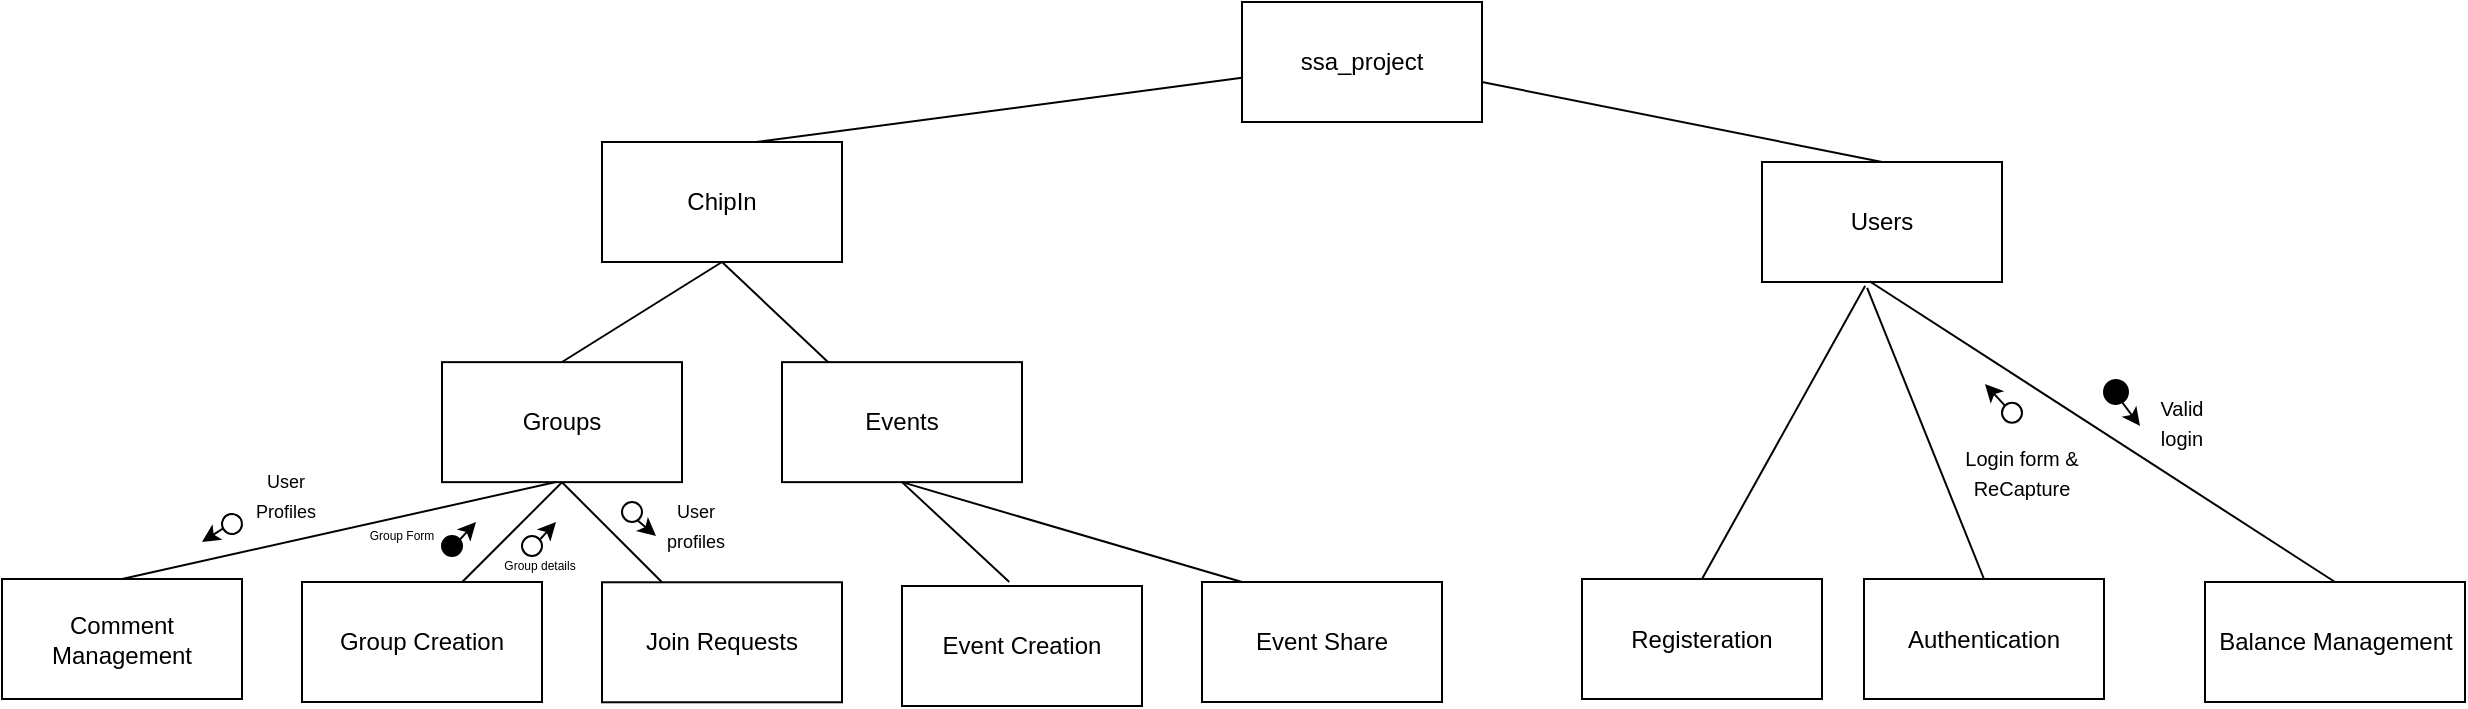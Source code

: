 <mxfile version="24.9.1">
  <diagram name="Page-1" id="F0x61UBy74klwsJbcUI1">
    <mxGraphModel dx="2163" dy="791" grid="1" gridSize="10" guides="1" tooltips="1" connect="1" arrows="1" fold="1" page="1" pageScale="1" pageWidth="827" pageHeight="1169" math="0" shadow="0">
      <root>
        <mxCell id="0" />
        <mxCell id="1" parent="0" />
        <mxCell id="L8NSSJwV17tFGSihtROY-1" value="ssa_project" style="rounded=0;whiteSpace=wrap;html=1;" parent="1" vertex="1">
          <mxGeometry x="870" y="80" width="120" height="60" as="geometry" />
        </mxCell>
        <mxCell id="L8NSSJwV17tFGSihtROY-7" value="Users" style="rounded=0;whiteSpace=wrap;html=1;" parent="1" vertex="1">
          <mxGeometry x="1130" y="160" width="120" height="60" as="geometry" />
        </mxCell>
        <mxCell id="L8NSSJwV17tFGSihtROY-8" value="ChipIn" style="rounded=0;whiteSpace=wrap;html=1;" parent="1" vertex="1">
          <mxGeometry x="550" y="150" width="120" height="60" as="geometry" />
        </mxCell>
        <mxCell id="L8NSSJwV17tFGSihtROY-9" value="Registeration" style="rounded=0;whiteSpace=wrap;html=1;" parent="1" vertex="1">
          <mxGeometry x="1040" y="368.5" width="120" height="60" as="geometry" />
        </mxCell>
        <mxCell id="L8NSSJwV17tFGSihtROY-10" value="Authentication" style="rounded=0;whiteSpace=wrap;html=1;" parent="1" vertex="1">
          <mxGeometry x="1181" y="368.5" width="120" height="60" as="geometry" />
        </mxCell>
        <mxCell id="L8NSSJwV17tFGSihtROY-11" value="" style="endArrow=none;html=1;rounded=0;entryX=0.5;entryY=1;entryDx=0;entryDy=0;" parent="1" target="L8NSSJwV17tFGSihtROY-8" edge="1">
          <mxGeometry width="50" height="50" relative="1" as="geometry">
            <mxPoint x="530" y="260" as="sourcePoint" />
            <mxPoint x="510" y="210" as="targetPoint" />
          </mxGeometry>
        </mxCell>
        <mxCell id="L8NSSJwV17tFGSihtROY-12" value="Groups" style="rounded=0;whiteSpace=wrap;html=1;" parent="1" vertex="1">
          <mxGeometry x="470" y="260.07" width="120" height="60" as="geometry" />
        </mxCell>
        <mxCell id="L8NSSJwV17tFGSihtROY-21" value="Group Creation" style="rounded=0;whiteSpace=wrap;html=1;" parent="1" vertex="1">
          <mxGeometry x="400" y="370" width="120" height="60" as="geometry" />
        </mxCell>
        <mxCell id="L8NSSJwV17tFGSihtROY-22" value="Join Requests" style="rounded=0;whiteSpace=wrap;html=1;" parent="1" vertex="1">
          <mxGeometry x="550" y="370.14" width="120" height="60" as="geometry" />
        </mxCell>
        <mxCell id="L8NSSJwV17tFGSihtROY-18" value="" style="endArrow=none;html=1;rounded=0;" parent="1" edge="1">
          <mxGeometry width="50" height="50" relative="1" as="geometry">
            <mxPoint x="480" y="370.14" as="sourcePoint" />
            <mxPoint x="530" y="320.14" as="targetPoint" />
          </mxGeometry>
        </mxCell>
        <mxCell id="L8NSSJwV17tFGSihtROY-19" value="" style="endArrow=none;html=1;rounded=0;" parent="1" edge="1">
          <mxGeometry width="50" height="50" relative="1" as="geometry">
            <mxPoint x="530" y="320.14" as="sourcePoint" />
            <mxPoint x="580" y="370.14" as="targetPoint" />
          </mxGeometry>
        </mxCell>
        <mxCell id="L8NSSJwV17tFGSihtROY-40" value="" style="group;rotation=0;" parent="1" vertex="1" connectable="0">
          <mxGeometry x="470" y="340" width="17" height="17" as="geometry" />
        </mxCell>
        <mxCell id="L8NSSJwV17tFGSihtROY-41" value="" style="ellipse;whiteSpace=wrap;html=1;aspect=fixed;fillColor=#000000;rotation=0;" parent="L8NSSJwV17tFGSihtROY-40" vertex="1">
          <mxGeometry y="7" width="10" height="10" as="geometry" />
        </mxCell>
        <mxCell id="L8NSSJwV17tFGSihtROY-42" value="" style="endArrow=classic;html=1;rounded=0;exitX=1;exitY=0;exitDx=0;exitDy=0;" parent="L8NSSJwV17tFGSihtROY-40" edge="1">
          <mxGeometry width="50" height="50" relative="1" as="geometry">
            <mxPoint x="6" y="12" as="sourcePoint" />
            <mxPoint x="17" as="targetPoint" />
          </mxGeometry>
        </mxCell>
        <mxCell id="L8NSSJwV17tFGSihtROY-52" value="" style="group" parent="1" vertex="1" connectable="0">
          <mxGeometry x="510" y="340" width="17" height="17" as="geometry" />
        </mxCell>
        <mxCell id="L8NSSJwV17tFGSihtROY-51" value="" style="endArrow=classic;html=1;rounded=0;exitX=1;exitY=0;exitDx=0;exitDy=0;" parent="L8NSSJwV17tFGSihtROY-52" edge="1">
          <mxGeometry width="50" height="50" relative="1" as="geometry">
            <mxPoint x="6" y="12" as="sourcePoint" />
            <mxPoint x="17" as="targetPoint" />
          </mxGeometry>
        </mxCell>
        <mxCell id="L8NSSJwV17tFGSihtROY-50" value="" style="ellipse;whiteSpace=wrap;html=1;aspect=fixed;fillColor=#FFFFFF;rotation=0;strokeColor=#000000;" parent="L8NSSJwV17tFGSihtROY-52" vertex="1">
          <mxGeometry y="7" width="10" height="10" as="geometry" />
        </mxCell>
        <mxCell id="L8NSSJwV17tFGSihtROY-65" value="" style="group;rotation=90;" parent="1" vertex="1" connectable="0">
          <mxGeometry x="560" y="330" width="17" height="17" as="geometry" />
        </mxCell>
        <mxCell id="L8NSSJwV17tFGSihtROY-66" value="" style="endArrow=classic;html=1;rounded=0;exitX=1;exitY=0;exitDx=0;exitDy=0;" parent="L8NSSJwV17tFGSihtROY-65" edge="1">
          <mxGeometry width="50" height="50" relative="1" as="geometry">
            <mxPoint x="4" y="6" as="sourcePoint" />
            <mxPoint x="17" y="17" as="targetPoint" />
          </mxGeometry>
        </mxCell>
        <mxCell id="L8NSSJwV17tFGSihtROY-67" value="" style="ellipse;whiteSpace=wrap;html=1;aspect=fixed;fillColor=#FFFFFF;rotation=90;strokeColor=#000000;" parent="L8NSSJwV17tFGSihtROY-65" vertex="1">
          <mxGeometry width="10" height="10" as="geometry" />
        </mxCell>
        <mxCell id="L8NSSJwV17tFGSihtROY-92" value="&lt;font style=&quot;font-size: 10px;&quot;&gt;Valid login&lt;/font&gt;" style="text;html=1;align=center;verticalAlign=middle;whiteSpace=wrap;rounded=0;" parent="1" vertex="1">
          <mxGeometry x="1320" y="279.93" width="40" height="20" as="geometry" />
        </mxCell>
        <mxCell id="L8NSSJwV17tFGSihtROY-96" value="&lt;font style=&quot;font-size: 6px;&quot;&gt;Group Form&lt;/font&gt;" style="text;html=1;align=center;verticalAlign=middle;whiteSpace=wrap;rounded=0;" parent="1" vertex="1">
          <mxGeometry x="430" y="335" width="40" height="20" as="geometry" />
        </mxCell>
        <mxCell id="L8NSSJwV17tFGSihtROY-101" value="&lt;font style=&quot;font-size: 6px;&quot;&gt;Group details&lt;/font&gt;" style="text;html=1;align=center;verticalAlign=middle;whiteSpace=wrap;rounded=0;" parent="1" vertex="1">
          <mxGeometry x="498.5" y="350" width="40" height="20" as="geometry" />
        </mxCell>
        <mxCell id="L8NSSJwV17tFGSihtROY-102" value="&lt;font style=&quot;font-size: 9px;&quot;&gt;User profiles&lt;/font&gt;" style="text;html=1;align=center;verticalAlign=middle;whiteSpace=wrap;rounded=0;" parent="1" vertex="1">
          <mxGeometry x="577" y="331" width="40" height="20" as="geometry" />
        </mxCell>
        <mxCell id="B_dzTYNz8ej_TZ3mgmEH-1" value="" style="endArrow=none;html=1;rounded=0;entryX=0.197;entryY=0.01;entryDx=0;entryDy=0;entryPerimeter=0;exitX=0.5;exitY=1;exitDx=0;exitDy=0;" parent="1" source="L8NSSJwV17tFGSihtROY-8" target="B_dzTYNz8ej_TZ3mgmEH-2" edge="1">
          <mxGeometry width="50" height="50" relative="1" as="geometry">
            <mxPoint x="577" y="210" as="sourcePoint" />
            <mxPoint x="670" y="260" as="targetPoint" />
          </mxGeometry>
        </mxCell>
        <mxCell id="B_dzTYNz8ej_TZ3mgmEH-2" value="Events" style="rounded=0;whiteSpace=wrap;html=1;" parent="1" vertex="1">
          <mxGeometry x="640" y="260.07" width="120" height="60" as="geometry" />
        </mxCell>
        <mxCell id="B_dzTYNz8ej_TZ3mgmEH-3" value="" style="endArrow=none;html=1;rounded=0;exitX=0.447;exitY=-0.033;exitDx=0;exitDy=0;exitPerimeter=0;entryX=0.5;entryY=1;entryDx=0;entryDy=0;" parent="1" source="B_dzTYNz8ej_TZ3mgmEH-5" target="B_dzTYNz8ej_TZ3mgmEH-2" edge="1">
          <mxGeometry width="50" height="50" relative="1" as="geometry">
            <mxPoint x="760.5" y="360" as="sourcePoint" />
            <mxPoint x="760" y="320.07" as="targetPoint" />
          </mxGeometry>
        </mxCell>
        <mxCell id="B_dzTYNz8ej_TZ3mgmEH-5" value="Event Creation" style="rounded=0;whiteSpace=wrap;html=1;" parent="1" vertex="1">
          <mxGeometry x="700" y="372" width="120" height="60" as="geometry" />
        </mxCell>
        <mxCell id="B_dzTYNz8ej_TZ3mgmEH-7" value="" style="endArrow=none;html=1;rounded=0;entryX=0.5;entryY=1;entryDx=0;entryDy=0;" parent="1" target="B_dzTYNz8ej_TZ3mgmEH-2" edge="1">
          <mxGeometry width="50" height="50" relative="1" as="geometry">
            <mxPoint x="870" y="370" as="sourcePoint" />
            <mxPoint x="760" y="320" as="targetPoint" />
          </mxGeometry>
        </mxCell>
        <mxCell id="B_dzTYNz8ej_TZ3mgmEH-8" value="Event Share" style="rounded=0;whiteSpace=wrap;html=1;" parent="1" vertex="1">
          <mxGeometry x="850" y="370" width="120" height="60" as="geometry" />
        </mxCell>
        <mxCell id="L8NSSJwV17tFGSihtROY-2" value="" style="endArrow=none;html=1;rounded=0;entryX=0.43;entryY=1.032;entryDx=0;entryDy=0;entryPerimeter=0;exitX=0.5;exitY=0;exitDx=0;exitDy=0;" parent="1" target="L8NSSJwV17tFGSihtROY-7" edge="1" source="L8NSSJwV17tFGSihtROY-9">
          <mxGeometry width="50" height="50" relative="1" as="geometry">
            <mxPoint x="1100" y="360" as="sourcePoint" />
            <mxPoint x="1300" y="231.655" as="targetPoint" />
          </mxGeometry>
        </mxCell>
        <mxCell id="L8NSSJwV17tFGSihtROY-3" value="" style="endArrow=none;html=1;rounded=0;exitX=0.438;exitY=1.048;exitDx=0;exitDy=0;exitPerimeter=0;entryX=0.5;entryY=0;entryDx=0;entryDy=0;" parent="1" source="L8NSSJwV17tFGSihtROY-7" edge="1" target="L8NSSJwV17tFGSihtROY-10">
          <mxGeometry width="50" height="50" relative="1" as="geometry">
            <mxPoint x="1300" y="231.655" as="sourcePoint" />
            <mxPoint x="1360" y="291.57" as="targetPoint" />
          </mxGeometry>
        </mxCell>
        <mxCell id="L8NSSJwV17tFGSihtROY-70" value="" style="group;rotation=100;" parent="1" vertex="1" connectable="0">
          <mxGeometry x="1300" y="269.996" width="20.4" height="20.371" as="geometry" />
        </mxCell>
        <mxCell id="L8NSSJwV17tFGSihtROY-71" value="" style="ellipse;whiteSpace=wrap;html=1;aspect=fixed;fillColor=#000000;rotation=100;" parent="L8NSSJwV17tFGSihtROY-70" vertex="1">
          <mxGeometry x="1" y="-1" width="11.983" height="11.983" as="geometry" />
        </mxCell>
        <mxCell id="L8NSSJwV17tFGSihtROY-72" value="" style="endArrow=classic;html=1;rounded=0;exitX=1;exitY=0;exitDx=0;exitDy=0;" parent="L8NSSJwV17tFGSihtROY-70" edge="1">
          <mxGeometry width="50" height="50" relative="1" as="geometry">
            <mxPoint x="7" y="6" as="sourcePoint" />
            <mxPoint x="19" y="22" as="targetPoint" />
          </mxGeometry>
        </mxCell>
        <mxCell id="L8NSSJwV17tFGSihtROY-76" value="" style="group;rotation=-90;" parent="1" vertex="1" connectable="0">
          <mxGeometry x="1251.5" y="270" width="17" height="20.37" as="geometry" />
        </mxCell>
        <mxCell id="L8NSSJwV17tFGSihtROY-77" value="" style="endArrow=classic;html=1;rounded=0;exitX=1;exitY=0;exitDx=0;exitDy=0;" parent="L8NSSJwV17tFGSihtROY-76" edge="1" source="L8NSSJwV17tFGSihtROY-78">
          <mxGeometry width="50" height="50" relative="1" as="geometry">
            <mxPoint x="3" y="15" as="sourcePoint" />
            <mxPoint x="-10" y="1" as="targetPoint" />
          </mxGeometry>
        </mxCell>
        <mxCell id="L8NSSJwV17tFGSihtROY-78" value="" style="ellipse;whiteSpace=wrap;html=1;aspect=fixed;fillColor=#FFFFFF;rotation=-90;strokeColor=#000000;" parent="L8NSSJwV17tFGSihtROY-76" vertex="1">
          <mxGeometry x="-1.5" y="10.37" width="10" height="10" as="geometry" />
        </mxCell>
        <mxCell id="L8NSSJwV17tFGSihtROY-80" value="&lt;font style=&quot;font-size: 10px;&quot;&gt;Login form &amp;amp; ReCapture&lt;/font&gt;" style="text;html=1;align=center;verticalAlign=middle;whiteSpace=wrap;rounded=0;" parent="1" vertex="1">
          <mxGeometry x="1230" y="299.93" width="60" height="30.07" as="geometry" />
        </mxCell>
        <mxCell id="B_dzTYNz8ej_TZ3mgmEH-28" value="" style="endArrow=none;html=1;rounded=0;exitX=0.5;exitY=0;exitDx=0;exitDy=0;" parent="1" source="B_dzTYNz8ej_TZ3mgmEH-29" edge="1">
          <mxGeometry width="50" height="50" relative="1" as="geometry">
            <mxPoint x="330" y="350" as="sourcePoint" />
            <mxPoint x="527" y="320" as="targetPoint" />
          </mxGeometry>
        </mxCell>
        <mxCell id="B_dzTYNz8ej_TZ3mgmEH-29" value="Comment Management" style="rounded=0;whiteSpace=wrap;html=1;" parent="1" vertex="1">
          <mxGeometry x="250" y="368.5" width="120" height="60" as="geometry" />
        </mxCell>
        <mxCell id="B_dzTYNz8ej_TZ3mgmEH-33" value="" style="endArrow=classic;html=1;rounded=0;exitX=1;exitY=0;exitDx=0;exitDy=0;" parent="1" edge="1">
          <mxGeometry width="50" height="50" relative="1" as="geometry">
            <mxPoint x="364" y="341" as="sourcePoint" />
            <mxPoint x="350" y="350" as="targetPoint" />
          </mxGeometry>
        </mxCell>
        <mxCell id="B_dzTYNz8ej_TZ3mgmEH-34" value="" style="ellipse;whiteSpace=wrap;html=1;aspect=fixed;fillColor=#FFFFFF;rotation=120;strokeColor=#000000;" parent="1" vertex="1">
          <mxGeometry x="360" y="336" width="10" height="10" as="geometry" />
        </mxCell>
        <mxCell id="B_dzTYNz8ej_TZ3mgmEH-35" value="&lt;font style=&quot;font-size: 9px;&quot;&gt;User Profiles&lt;/font&gt;" style="text;html=1;align=center;verticalAlign=middle;whiteSpace=wrap;rounded=0;" parent="1" vertex="1">
          <mxGeometry x="370" y="316" width="44" height="20" as="geometry" />
        </mxCell>
        <mxCell id="_tcKStL7bbHWxGrPjVRi-1" value="" style="endArrow=none;html=1;rounded=0;" edge="1" parent="1" target="L8NSSJwV17tFGSihtROY-1">
          <mxGeometry width="50" height="50" relative="1" as="geometry">
            <mxPoint x="627" y="150" as="sourcePoint" />
            <mxPoint x="677" y="100" as="targetPoint" />
          </mxGeometry>
        </mxCell>
        <mxCell id="_tcKStL7bbHWxGrPjVRi-2" value="" style="endArrow=none;html=1;rounded=0;exitX=0.5;exitY=0;exitDx=0;exitDy=0;" edge="1" parent="1" source="L8NSSJwV17tFGSihtROY-7">
          <mxGeometry width="50" height="50" relative="1" as="geometry">
            <mxPoint x="940" y="170" as="sourcePoint" />
            <mxPoint x="990" y="120" as="targetPoint" />
          </mxGeometry>
        </mxCell>
        <mxCell id="_tcKStL7bbHWxGrPjVRi-8" value="" style="endArrow=none;html=1;rounded=0;entryX=0.448;entryY=0.994;entryDx=0;entryDy=0;entryPerimeter=0;exitX=0.5;exitY=0;exitDx=0;exitDy=0;" edge="1" parent="1" source="_tcKStL7bbHWxGrPjVRi-9" target="L8NSSJwV17tFGSihtROY-7">
          <mxGeometry width="50" height="50" relative="1" as="geometry">
            <mxPoint x="1510" y="360" as="sourcePoint" />
            <mxPoint x="1390" y="340" as="targetPoint" />
          </mxGeometry>
        </mxCell>
        <mxCell id="_tcKStL7bbHWxGrPjVRi-9" value="Balance Management" style="rounded=0;whiteSpace=wrap;html=1;" vertex="1" parent="1">
          <mxGeometry x="1351.5" y="370" width="130" height="60" as="geometry" />
        </mxCell>
      </root>
    </mxGraphModel>
  </diagram>
</mxfile>
